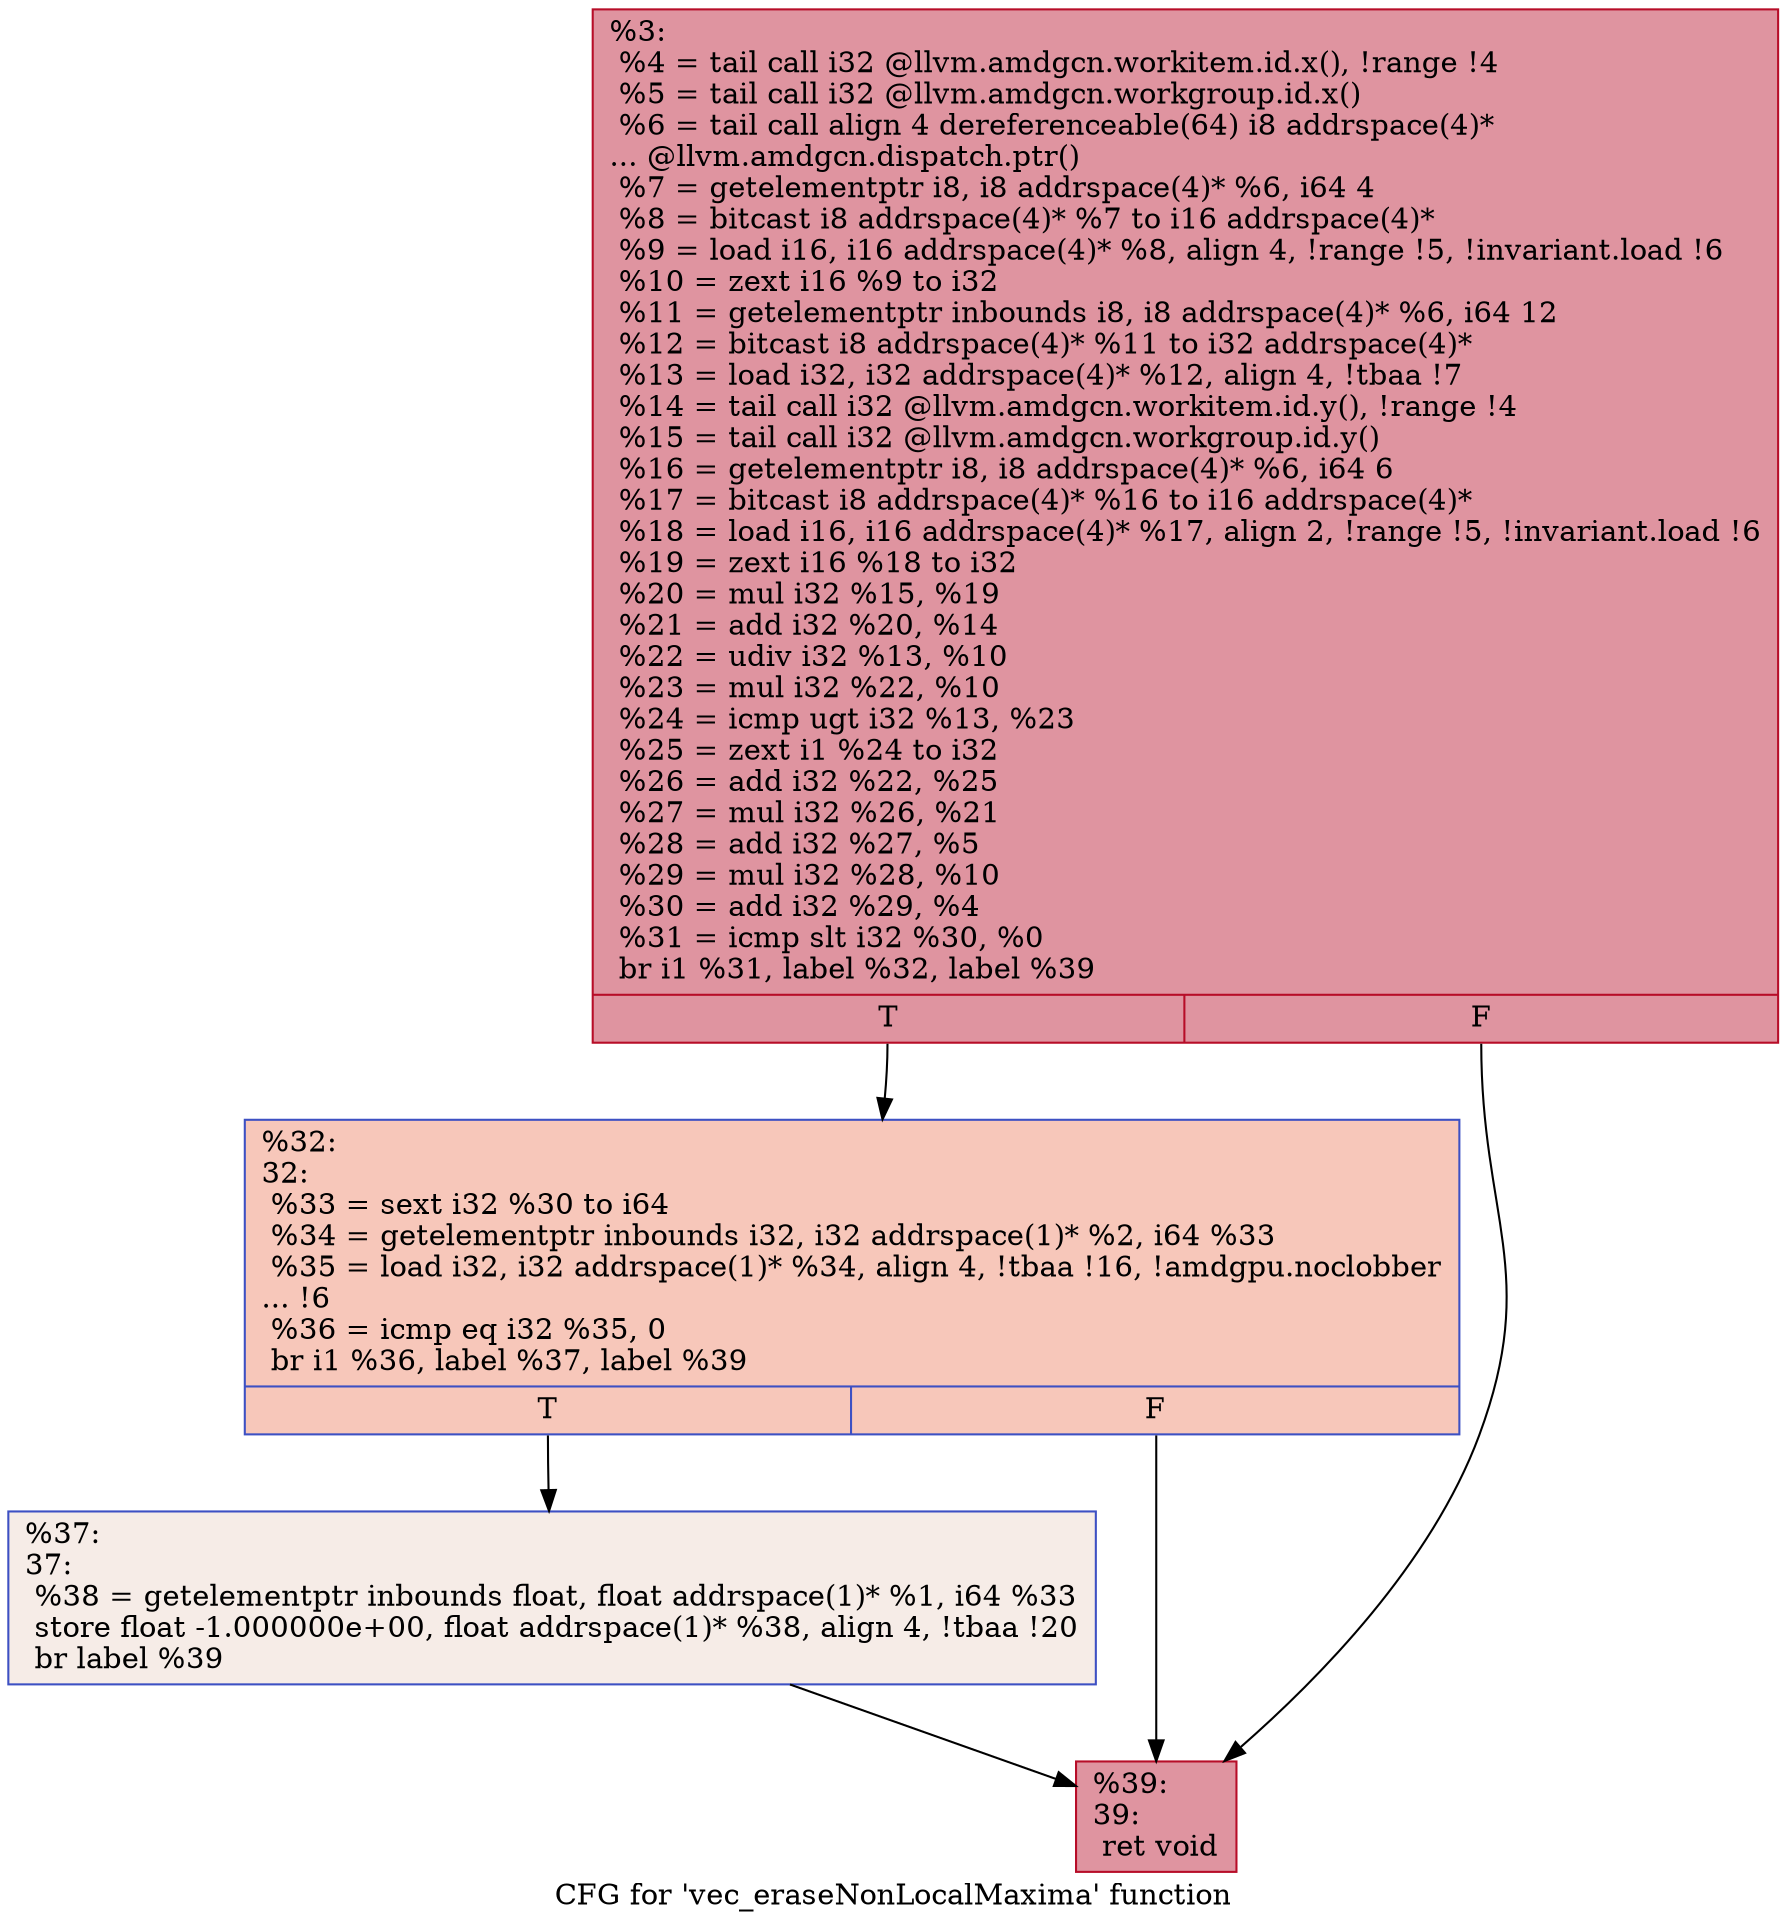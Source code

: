 digraph "CFG for 'vec_eraseNonLocalMaxima' function" {
	label="CFG for 'vec_eraseNonLocalMaxima' function";

	Node0x569f6c0 [shape=record,color="#b70d28ff", style=filled, fillcolor="#b70d2870",label="{%3:\l  %4 = tail call i32 @llvm.amdgcn.workitem.id.x(), !range !4\l  %5 = tail call i32 @llvm.amdgcn.workgroup.id.x()\l  %6 = tail call align 4 dereferenceable(64) i8 addrspace(4)*\l... @llvm.amdgcn.dispatch.ptr()\l  %7 = getelementptr i8, i8 addrspace(4)* %6, i64 4\l  %8 = bitcast i8 addrspace(4)* %7 to i16 addrspace(4)*\l  %9 = load i16, i16 addrspace(4)* %8, align 4, !range !5, !invariant.load !6\l  %10 = zext i16 %9 to i32\l  %11 = getelementptr inbounds i8, i8 addrspace(4)* %6, i64 12\l  %12 = bitcast i8 addrspace(4)* %11 to i32 addrspace(4)*\l  %13 = load i32, i32 addrspace(4)* %12, align 4, !tbaa !7\l  %14 = tail call i32 @llvm.amdgcn.workitem.id.y(), !range !4\l  %15 = tail call i32 @llvm.amdgcn.workgroup.id.y()\l  %16 = getelementptr i8, i8 addrspace(4)* %6, i64 6\l  %17 = bitcast i8 addrspace(4)* %16 to i16 addrspace(4)*\l  %18 = load i16, i16 addrspace(4)* %17, align 2, !range !5, !invariant.load !6\l  %19 = zext i16 %18 to i32\l  %20 = mul i32 %15, %19\l  %21 = add i32 %20, %14\l  %22 = udiv i32 %13, %10\l  %23 = mul i32 %22, %10\l  %24 = icmp ugt i32 %13, %23\l  %25 = zext i1 %24 to i32\l  %26 = add i32 %22, %25\l  %27 = mul i32 %26, %21\l  %28 = add i32 %27, %5\l  %29 = mul i32 %28, %10\l  %30 = add i32 %29, %4\l  %31 = icmp slt i32 %30, %0\l  br i1 %31, label %32, label %39\l|{<s0>T|<s1>F}}"];
	Node0x569f6c0:s0 -> Node0x56a36f0;
	Node0x569f6c0:s1 -> Node0x56a3780;
	Node0x56a36f0 [shape=record,color="#3d50c3ff", style=filled, fillcolor="#ec7f6370",label="{%32:\l32:                                               \l  %33 = sext i32 %30 to i64\l  %34 = getelementptr inbounds i32, i32 addrspace(1)* %2, i64 %33\l  %35 = load i32, i32 addrspace(1)* %34, align 4, !tbaa !16, !amdgpu.noclobber\l... !6\l  %36 = icmp eq i32 %35, 0\l  br i1 %36, label %37, label %39\l|{<s0>T|<s1>F}}"];
	Node0x56a36f0:s0 -> Node0x56a3d50;
	Node0x56a36f0:s1 -> Node0x56a3780;
	Node0x56a3d50 [shape=record,color="#3d50c3ff", style=filled, fillcolor="#ead5c970",label="{%37:\l37:                                               \l  %38 = getelementptr inbounds float, float addrspace(1)* %1, i64 %33\l  store float -1.000000e+00, float addrspace(1)* %38, align 4, !tbaa !20\l  br label %39\l}"];
	Node0x56a3d50 -> Node0x56a3780;
	Node0x56a3780 [shape=record,color="#b70d28ff", style=filled, fillcolor="#b70d2870",label="{%39:\l39:                                               \l  ret void\l}"];
}
